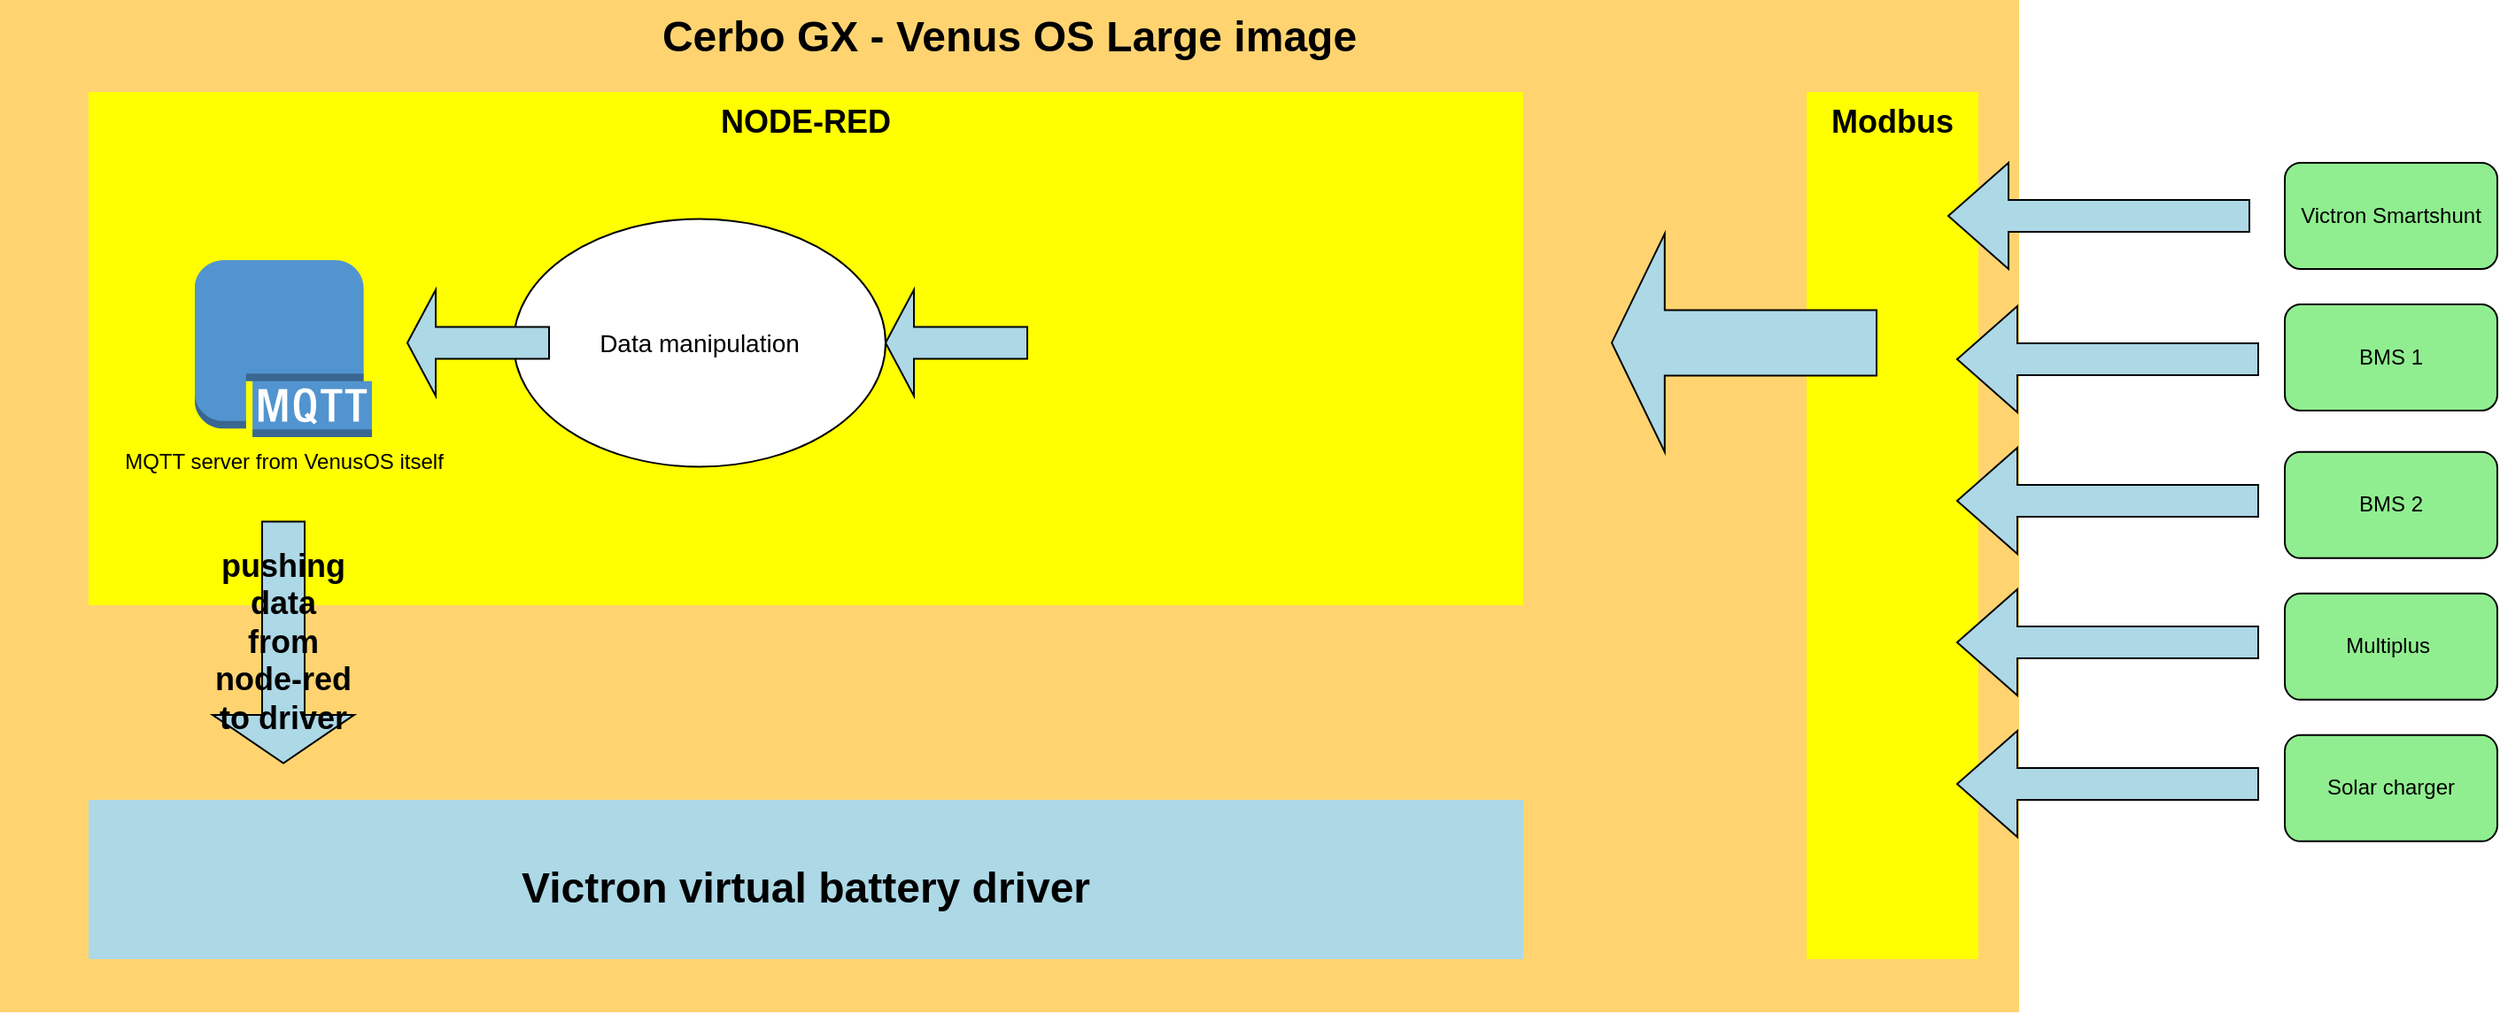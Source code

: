 <mxfile version="21.1.2" type="device">
  <diagram name="Page-1" id="e3a06f82-3646-2815-327d-82caf3d4e204">
    <mxGraphModel dx="2974.5" dy="707" grid="1" gridSize="10" guides="1" tooltips="1" connect="1" arrows="1" fold="1" page="1" pageScale="1.5" pageWidth="1169" pageHeight="826" background="none" math="0" shadow="0">
      <root>
        <mxCell id="0" style=";html=1;" />
        <mxCell id="1" style=";html=1;" parent="0" />
        <mxCell id="6a7d8f32e03d9370-57" value="&lt;font style=&quot;font-size: 24px;&quot;&gt;&lt;b&gt;Cerbo GX - Venus OS Large image&lt;/b&gt;&lt;/font&gt;" style="whiteSpace=wrap;html=1;fillColor=#FFD470;gradientColor=none;fontSize=14;strokeColor=none;verticalAlign=top;" parent="1" vertex="1">
          <mxGeometry x="-20" y="98" width="1140" height="572" as="geometry" />
        </mxCell>
        <mxCell id="b4ZLZ5prfcN9Wpe3Iwp1-5" value="&lt;b&gt;&lt;font style=&quot;font-size: 18px;&quot;&gt;NODE-RED&lt;/font&gt;&lt;/b&gt;" style="whiteSpace=wrap;html=1;fillColor=yellow;gradientColor=none;fontSize=14;strokeColor=none;verticalAlign=top;" parent="1" vertex="1">
          <mxGeometry x="30" y="150" width="810" height="290" as="geometry" />
        </mxCell>
        <mxCell id="b4ZLZ5prfcN9Wpe3Iwp1-8" value="&lt;font style=&quot;font-size: 18px;&quot;&gt;&lt;b&gt;Modbus&lt;/b&gt;&lt;/font&gt;" style="whiteSpace=wrap;html=1;fillColor=yellow;gradientColor=none;fontSize=14;strokeColor=none;verticalAlign=top;" parent="1" vertex="1">
          <mxGeometry x="1000" y="150" width="97" height="490" as="geometry" />
        </mxCell>
        <mxCell id="b4ZLZ5prfcN9Wpe3Iwp1-9" value="" style="shape=image;verticalLabelPosition=bottom;labelBackgroundColor=default;verticalAlign=top;aspect=fixed;imageAspect=0;image=https://raw.githubusercontent.com/victronenergy/node-red-contrib-victron/master/documentation/images/node-palette.png;" parent="1" vertex="1">
          <mxGeometry x="560" y="190" width="340" height="213.15" as="geometry" />
        </mxCell>
        <mxCell id="b4ZLZ5prfcN9Wpe3Iwp1-15" value="" style="shape=singleArrow;direction=west;whiteSpace=wrap;html=1;fillColor=lightblue" parent="1" vertex="1">
          <mxGeometry x="890" y="230" width="149.5" height="123.43" as="geometry" />
        </mxCell>
        <mxCell id="b4ZLZ5prfcN9Wpe3Iwp1-18" value="Victron Smartshunt" style="rounded=1;whiteSpace=wrap;html=1;fillColor=lightgreen" parent="1" vertex="1">
          <mxGeometry x="1270" y="190" width="120" height="60" as="geometry" />
        </mxCell>
        <mxCell id="b4ZLZ5prfcN9Wpe3Iwp1-19" value="BMS 1" style="rounded=1;whiteSpace=wrap;html=1;fillColor=lightgreen" parent="1" vertex="1">
          <mxGeometry x="1270" y="270" width="120" height="60" as="geometry" />
        </mxCell>
        <mxCell id="b4ZLZ5prfcN9Wpe3Iwp1-20" value="BMS 2" style="rounded=1;whiteSpace=wrap;html=1;fillColor=lightgreen" parent="1" vertex="1">
          <mxGeometry x="1270" y="353.43" width="120" height="60" as="geometry" />
        </mxCell>
        <mxCell id="b4ZLZ5prfcN9Wpe3Iwp1-21" value="&lt;b&gt;&lt;font style=&quot;font-size: 24px;&quot;&gt;&lt;br&gt;Victron virtual battery driver&lt;/font&gt;&lt;/b&gt;" style="whiteSpace=wrap;html=1;fillColor=lightblue;gradientColor=none;fontSize=14;strokeColor=none;verticalAlign=top;" parent="1" vertex="1">
          <mxGeometry x="30" y="550" width="810" height="90" as="geometry" />
        </mxCell>
        <mxCell id="b4ZLZ5prfcN9Wpe3Iwp1-23" value="" style="shape=singleArrow;direction=west;whiteSpace=wrap;html=1;fillColor=lightblue" parent="1" vertex="1">
          <mxGeometry x="1080" y="190" width="170" height="60" as="geometry" />
        </mxCell>
        <mxCell id="b4ZLZ5prfcN9Wpe3Iwp1-24" value="" style="shape=singleArrow;direction=west;whiteSpace=wrap;html=1;fillColor=lightblue" parent="1" vertex="1">
          <mxGeometry x="1085" y="271" width="170" height="60" as="geometry" />
        </mxCell>
        <mxCell id="b4ZLZ5prfcN9Wpe3Iwp1-25" value="" style="shape=singleArrow;direction=west;whiteSpace=wrap;html=1;fillColor=lightblue" parent="1" vertex="1">
          <mxGeometry x="1085" y="351" width="170" height="60" as="geometry" />
        </mxCell>
        <mxCell id="b4ZLZ5prfcN9Wpe3Iwp1-26" value="Multiplus&amp;nbsp;" style="rounded=1;whiteSpace=wrap;html=1;fillColor=lightgreen" parent="1" vertex="1">
          <mxGeometry x="1270" y="433.43" width="120" height="60" as="geometry" />
        </mxCell>
        <mxCell id="b4ZLZ5prfcN9Wpe3Iwp1-27" value="" style="shape=singleArrow;direction=west;whiteSpace=wrap;html=1;fillColor=lightblue" parent="1" vertex="1">
          <mxGeometry x="1085" y="431" width="170" height="60" as="geometry" />
        </mxCell>
        <mxCell id="b4ZLZ5prfcN9Wpe3Iwp1-28" value="" style="shape=singleArrow;direction=west;whiteSpace=wrap;html=1;fillColor=lightblue" parent="1" vertex="1">
          <mxGeometry x="1085" y="511" width="170" height="60" as="geometry" />
        </mxCell>
        <mxCell id="b4ZLZ5prfcN9Wpe3Iwp1-29" value="Solar charger" style="rounded=1;whiteSpace=wrap;html=1;fillColor=lightgreen" parent="1" vertex="1">
          <mxGeometry x="1270" y="513.43" width="120" height="60" as="geometry" />
        </mxCell>
        <mxCell id="b4ZLZ5prfcN9Wpe3Iwp1-31" value="&lt;b&gt;&lt;font style=&quot;font-size: 18px;&quot;&gt;pushing data from node-red to driver&lt;/font&gt;&lt;/b&gt;" style="shape=singleArrow;direction=south;whiteSpace=wrap;html=1;fontSize=14;fillColor=lightblue" parent="1" vertex="1">
          <mxGeometry x="100" y="392.71" width="80" height="136.57" as="geometry" />
        </mxCell>
        <mxCell id="b4ZLZ5prfcN9Wpe3Iwp1-32" value="Data manipulation" style="ellipse;whiteSpace=wrap;html=1;fontSize=14;" parent="1" vertex="1">
          <mxGeometry x="270" y="221.72" width="210" height="140" as="geometry" />
        </mxCell>
        <mxCell id="b4ZLZ5prfcN9Wpe3Iwp1-33" value="" style="shape=singleArrow;direction=west;whiteSpace=wrap;html=1;fillColor=lightblue" parent="1" vertex="1">
          <mxGeometry x="480" y="261.72" width="80" height="60" as="geometry" />
        </mxCell>
        <mxCell id="b4ZLZ5prfcN9Wpe3Iwp1-34" value="" style="shape=singleArrow;direction=west;whiteSpace=wrap;html=1;fillColor=lightblue" parent="1" vertex="1">
          <mxGeometry x="210" y="261.72" width="80" height="60" as="geometry" />
        </mxCell>
        <mxCell id="wamHNPvwVdszfmEZm6xI-1" value="MQTT server from VenusOS itself" style="outlineConnect=0;dashed=0;verticalLabelPosition=bottom;verticalAlign=top;align=center;html=1;shape=mxgraph.aws3.mqtt_protocol;fillColor=#5294CF;gradientColor=none;" vertex="1" parent="1">
          <mxGeometry x="90" y="245" width="100" height="100" as="geometry" />
        </mxCell>
      </root>
    </mxGraphModel>
  </diagram>
</mxfile>
